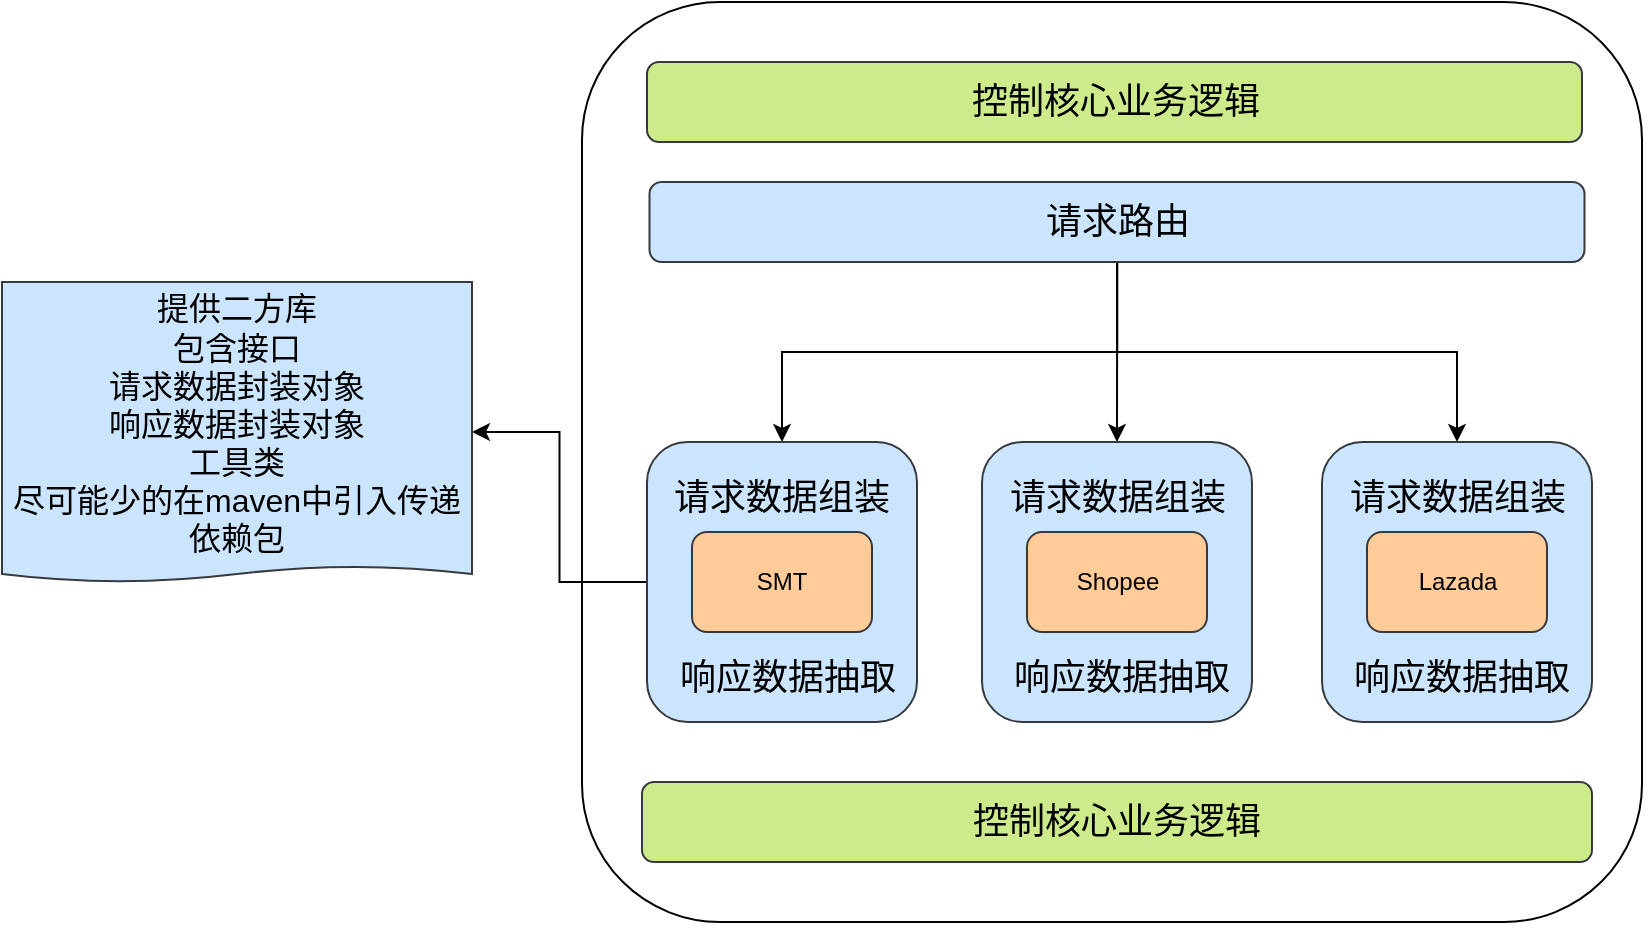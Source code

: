 <mxfile version="21.1.5" type="github">
  <diagram name="第 1 页" id="Ibg6V7prkRar6uG4L-sk">
    <mxGraphModel dx="2261" dy="756" grid="1" gridSize="10" guides="1" tooltips="1" connect="1" arrows="1" fold="1" page="1" pageScale="1" pageWidth="827" pageHeight="1169" math="0" shadow="0">
      <root>
        <mxCell id="0" />
        <mxCell id="1" parent="0" />
        <mxCell id="doY5iwpca_w2zG7-AEl_-3" value="" style="rounded=1;whiteSpace=wrap;html=1;" vertex="1" parent="1">
          <mxGeometry x="180" y="140" width="530" height="460" as="geometry" />
        </mxCell>
        <mxCell id="doY5iwpca_w2zG7-AEl_-4" value="&lt;font style=&quot;font-size: 18px;&quot;&gt;控制核心业务逻辑&lt;/font&gt;" style="rounded=1;whiteSpace=wrap;html=1;fillColor=#cdeb8b;strokeColor=#36393d;" vertex="1" parent="1">
          <mxGeometry x="212.5" y="170" width="467.5" height="40" as="geometry" />
        </mxCell>
        <mxCell id="doY5iwpca_w2zG7-AEl_-25" style="edgeStyle=orthogonalEdgeStyle;rounded=0;orthogonalLoop=1;jettySize=auto;html=1;" edge="1" parent="1" source="doY5iwpca_w2zG7-AEl_-5" target="doY5iwpca_w2zG7-AEl_-17">
          <mxGeometry relative="1" as="geometry" />
        </mxCell>
        <mxCell id="doY5iwpca_w2zG7-AEl_-34" style="edgeStyle=orthogonalEdgeStyle;rounded=0;orthogonalLoop=1;jettySize=auto;html=1;entryX=0.5;entryY=0;entryDx=0;entryDy=0;" edge="1" parent="1" source="doY5iwpca_w2zG7-AEl_-5" target="doY5iwpca_w2zG7-AEl_-26">
          <mxGeometry relative="1" as="geometry" />
        </mxCell>
        <mxCell id="doY5iwpca_w2zG7-AEl_-35" style="edgeStyle=orthogonalEdgeStyle;rounded=0;orthogonalLoop=1;jettySize=auto;html=1;entryX=0.5;entryY=0;entryDx=0;entryDy=0;" edge="1" parent="1" source="doY5iwpca_w2zG7-AEl_-5" target="doY5iwpca_w2zG7-AEl_-30">
          <mxGeometry relative="1" as="geometry" />
        </mxCell>
        <mxCell id="doY5iwpca_w2zG7-AEl_-5" value="&lt;font style=&quot;font-size: 18px;&quot;&gt;请求路由&lt;/font&gt;" style="rounded=1;whiteSpace=wrap;html=1;fillColor=#cce5ff;strokeColor=#36393d;" vertex="1" parent="1">
          <mxGeometry x="213.75" y="230" width="467.5" height="40" as="geometry" />
        </mxCell>
        <mxCell id="doY5iwpca_w2zG7-AEl_-12" value="&lt;font style=&quot;font-size: 18px;&quot;&gt;控制核心业务逻辑&lt;/font&gt;" style="rounded=1;whiteSpace=wrap;html=1;fillColor=#cdeb8b;strokeColor=#36393d;" vertex="1" parent="1">
          <mxGeometry x="210" y="530" width="475" height="40" as="geometry" />
        </mxCell>
        <mxCell id="doY5iwpca_w2zG7-AEl_-39" value="" style="edgeStyle=orthogonalEdgeStyle;rounded=0;orthogonalLoop=1;jettySize=auto;html=1;" edge="1" parent="1" source="doY5iwpca_w2zG7-AEl_-17" target="doY5iwpca_w2zG7-AEl_-38">
          <mxGeometry relative="1" as="geometry" />
        </mxCell>
        <mxCell id="doY5iwpca_w2zG7-AEl_-17" value="" style="rounded=1;whiteSpace=wrap;html=1;fillColor=#cce5ff;strokeColor=#36393d;" vertex="1" parent="1">
          <mxGeometry x="212.5" y="360" width="135" height="140" as="geometry" />
        </mxCell>
        <mxCell id="doY5iwpca_w2zG7-AEl_-6" value="SMT" style="rounded=1;whiteSpace=wrap;html=1;fillColor=#ffcc99;strokeColor=#36393d;" vertex="1" parent="1">
          <mxGeometry x="235" y="405" width="90" height="50" as="geometry" />
        </mxCell>
        <mxCell id="doY5iwpca_w2zG7-AEl_-18" value="&lt;font style=&quot;font-size: 18px;&quot;&gt;请求数据组装&lt;/font&gt;" style="text;html=1;strokeColor=none;fillColor=none;align=center;verticalAlign=middle;whiteSpace=wrap;rounded=0;" vertex="1" parent="1">
          <mxGeometry x="225" y="375" width="110" height="25" as="geometry" />
        </mxCell>
        <mxCell id="doY5iwpca_w2zG7-AEl_-19" value="&lt;font style=&quot;font-size: 18px;&quot;&gt;响应数据抽取&lt;/font&gt;" style="text;html=1;strokeColor=none;fillColor=none;align=center;verticalAlign=middle;whiteSpace=wrap;rounded=0;" vertex="1" parent="1">
          <mxGeometry x="227.5" y="465" width="110" height="25" as="geometry" />
        </mxCell>
        <mxCell id="doY5iwpca_w2zG7-AEl_-26" value="" style="rounded=1;whiteSpace=wrap;html=1;fillColor=#cce5ff;strokeColor=#36393d;" vertex="1" parent="1">
          <mxGeometry x="380" y="360" width="135" height="140" as="geometry" />
        </mxCell>
        <mxCell id="doY5iwpca_w2zG7-AEl_-27" value="Shopee" style="rounded=1;whiteSpace=wrap;html=1;fillColor=#ffcc99;strokeColor=#36393d;" vertex="1" parent="1">
          <mxGeometry x="402.5" y="405" width="90" height="50" as="geometry" />
        </mxCell>
        <mxCell id="doY5iwpca_w2zG7-AEl_-28" value="&lt;font style=&quot;font-size: 18px;&quot;&gt;请求数据组装&lt;/font&gt;" style="text;html=1;strokeColor=none;fillColor=none;align=center;verticalAlign=middle;whiteSpace=wrap;rounded=0;" vertex="1" parent="1">
          <mxGeometry x="392.5" y="375" width="110" height="25" as="geometry" />
        </mxCell>
        <mxCell id="doY5iwpca_w2zG7-AEl_-29" value="&lt;font style=&quot;font-size: 18px;&quot;&gt;响应数据抽取&lt;/font&gt;" style="text;html=1;strokeColor=none;fillColor=none;align=center;verticalAlign=middle;whiteSpace=wrap;rounded=0;" vertex="1" parent="1">
          <mxGeometry x="395" y="465" width="110" height="25" as="geometry" />
        </mxCell>
        <mxCell id="doY5iwpca_w2zG7-AEl_-30" value="" style="rounded=1;whiteSpace=wrap;html=1;fillColor=#cce5ff;strokeColor=#36393d;" vertex="1" parent="1">
          <mxGeometry x="550" y="360" width="135" height="140" as="geometry" />
        </mxCell>
        <mxCell id="doY5iwpca_w2zG7-AEl_-31" value="Lazada" style="rounded=1;whiteSpace=wrap;html=1;fillColor=#ffcc99;strokeColor=#36393d;" vertex="1" parent="1">
          <mxGeometry x="572.5" y="405" width="90" height="50" as="geometry" />
        </mxCell>
        <mxCell id="doY5iwpca_w2zG7-AEl_-32" value="&lt;font style=&quot;font-size: 18px;&quot;&gt;请求数据组装&lt;/font&gt;" style="text;html=1;strokeColor=none;fillColor=none;align=center;verticalAlign=middle;whiteSpace=wrap;rounded=0;" vertex="1" parent="1">
          <mxGeometry x="562.5" y="375" width="110" height="25" as="geometry" />
        </mxCell>
        <mxCell id="doY5iwpca_w2zG7-AEl_-33" value="&lt;font style=&quot;font-size: 18px;&quot;&gt;响应数据抽取&lt;/font&gt;" style="text;html=1;strokeColor=none;fillColor=none;align=center;verticalAlign=middle;whiteSpace=wrap;rounded=0;" vertex="1" parent="1">
          <mxGeometry x="565" y="465" width="110" height="25" as="geometry" />
        </mxCell>
        <mxCell id="doY5iwpca_w2zG7-AEl_-38" value="&lt;font style=&quot;font-size: 16px;&quot;&gt;提供二方库&lt;br style=&quot;border-color: var(--border-color);&quot;&gt;包含接口&lt;br style=&quot;border-color: var(--border-color);&quot;&gt;请求数据封装对象&lt;br style=&quot;border-color: var(--border-color);&quot;&gt;响应数据封装对象&lt;br style=&quot;border-color: var(--border-color);&quot;&gt;工具类&lt;br style=&quot;border-color: var(--border-color);&quot;&gt;尽可能少的在maven中引入传递依赖包&lt;/font&gt;" style="shape=document;whiteSpace=wrap;html=1;boundedLbl=1;fillColor=#cce5ff;strokeColor=#36393d;rounded=1;size=0.053;" vertex="1" parent="1">
          <mxGeometry x="-110" y="280" width="235" height="150" as="geometry" />
        </mxCell>
      </root>
    </mxGraphModel>
  </diagram>
</mxfile>
